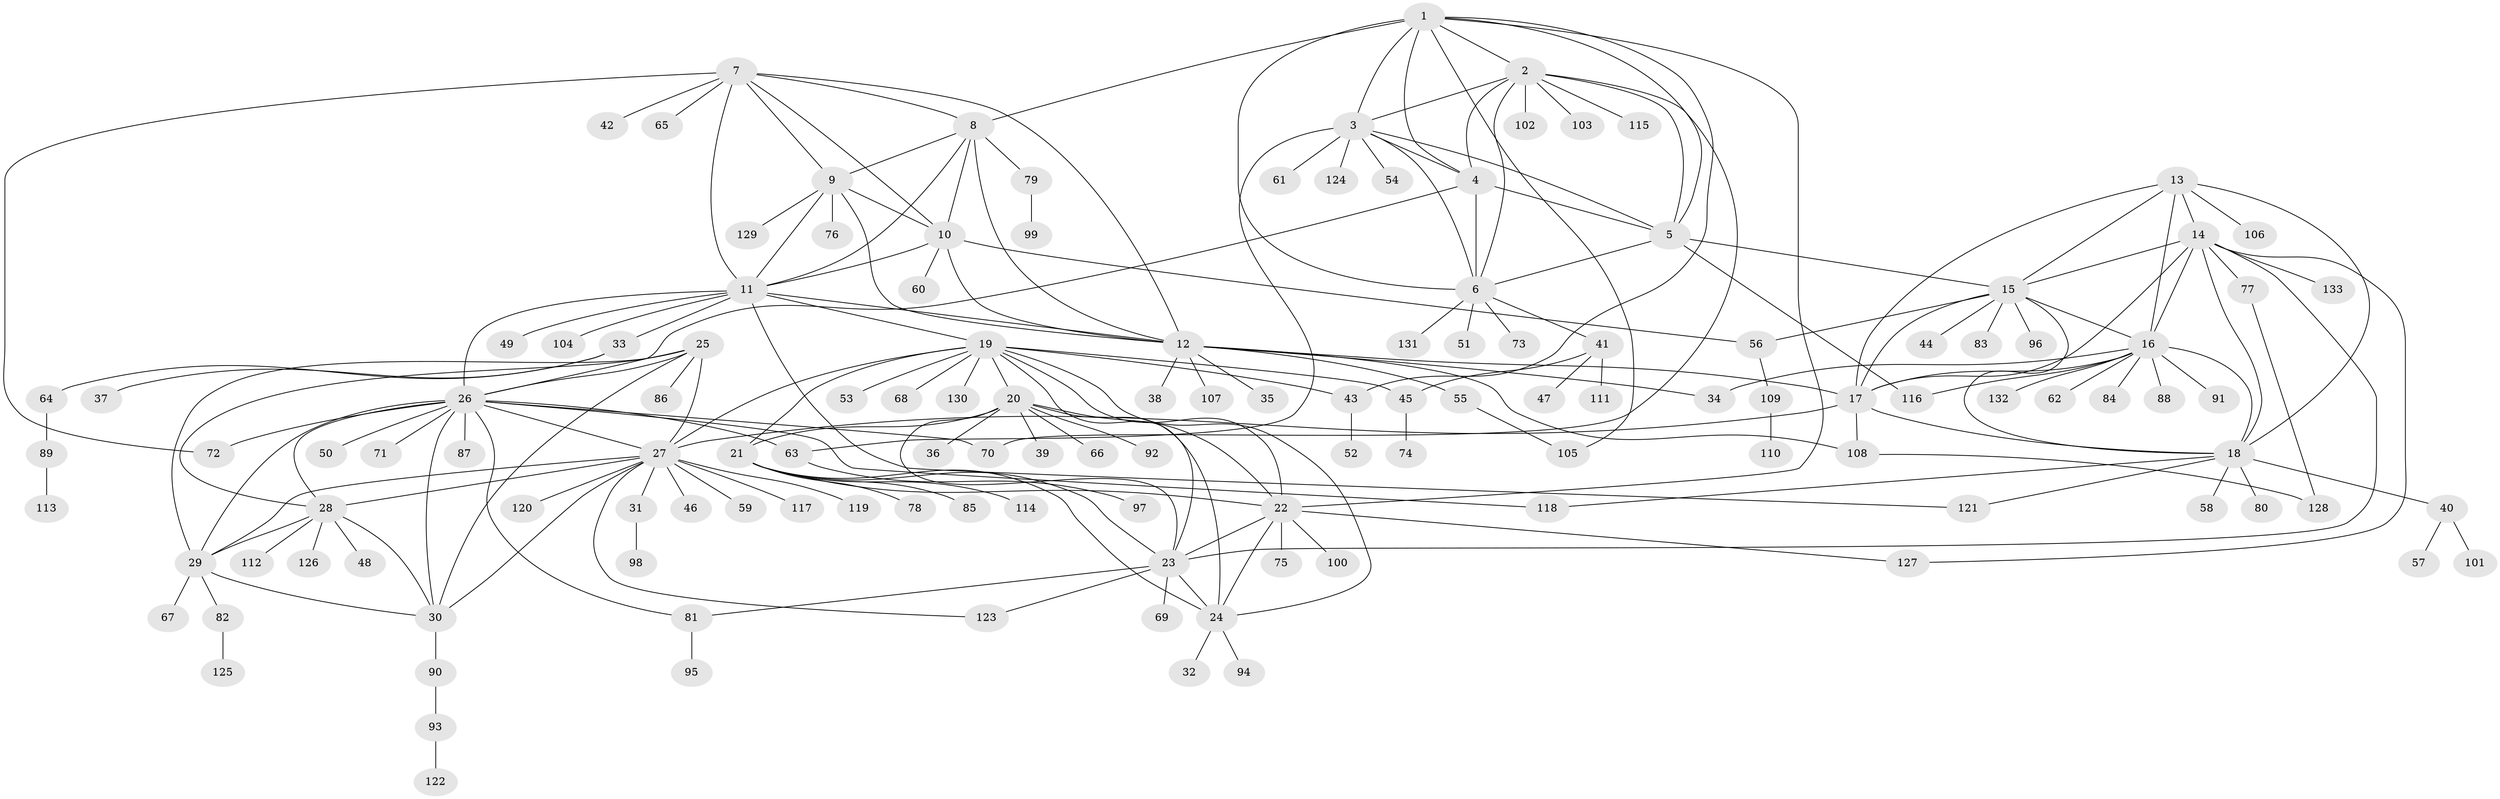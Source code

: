 // Generated by graph-tools (version 1.1) at 2025/37/03/09/25 02:37:14]
// undirected, 133 vertices, 204 edges
graph export_dot {
graph [start="1"]
  node [color=gray90,style=filled];
  1;
  2;
  3;
  4;
  5;
  6;
  7;
  8;
  9;
  10;
  11;
  12;
  13;
  14;
  15;
  16;
  17;
  18;
  19;
  20;
  21;
  22;
  23;
  24;
  25;
  26;
  27;
  28;
  29;
  30;
  31;
  32;
  33;
  34;
  35;
  36;
  37;
  38;
  39;
  40;
  41;
  42;
  43;
  44;
  45;
  46;
  47;
  48;
  49;
  50;
  51;
  52;
  53;
  54;
  55;
  56;
  57;
  58;
  59;
  60;
  61;
  62;
  63;
  64;
  65;
  66;
  67;
  68;
  69;
  70;
  71;
  72;
  73;
  74;
  75;
  76;
  77;
  78;
  79;
  80;
  81;
  82;
  83;
  84;
  85;
  86;
  87;
  88;
  89;
  90;
  91;
  92;
  93;
  94;
  95;
  96;
  97;
  98;
  99;
  100;
  101;
  102;
  103;
  104;
  105;
  106;
  107;
  108;
  109;
  110;
  111;
  112;
  113;
  114;
  115;
  116;
  117;
  118;
  119;
  120;
  121;
  122;
  123;
  124;
  125;
  126;
  127;
  128;
  129;
  130;
  131;
  132;
  133;
  1 -- 2;
  1 -- 3;
  1 -- 4;
  1 -- 5;
  1 -- 6;
  1 -- 8;
  1 -- 22;
  1 -- 43;
  1 -- 105;
  2 -- 3;
  2 -- 4;
  2 -- 5;
  2 -- 6;
  2 -- 70;
  2 -- 102;
  2 -- 103;
  2 -- 115;
  3 -- 4;
  3 -- 5;
  3 -- 6;
  3 -- 54;
  3 -- 61;
  3 -- 63;
  3 -- 124;
  4 -- 5;
  4 -- 6;
  4 -- 26;
  5 -- 6;
  5 -- 15;
  5 -- 116;
  6 -- 41;
  6 -- 51;
  6 -- 73;
  6 -- 131;
  7 -- 8;
  7 -- 9;
  7 -- 10;
  7 -- 11;
  7 -- 12;
  7 -- 42;
  7 -- 65;
  7 -- 72;
  8 -- 9;
  8 -- 10;
  8 -- 11;
  8 -- 12;
  8 -- 79;
  9 -- 10;
  9 -- 11;
  9 -- 12;
  9 -- 76;
  9 -- 129;
  10 -- 11;
  10 -- 12;
  10 -- 56;
  10 -- 60;
  11 -- 12;
  11 -- 19;
  11 -- 26;
  11 -- 33;
  11 -- 49;
  11 -- 104;
  11 -- 121;
  12 -- 17;
  12 -- 34;
  12 -- 35;
  12 -- 38;
  12 -- 55;
  12 -- 107;
  12 -- 108;
  13 -- 14;
  13 -- 15;
  13 -- 16;
  13 -- 17;
  13 -- 18;
  13 -- 106;
  14 -- 15;
  14 -- 16;
  14 -- 17;
  14 -- 18;
  14 -- 23;
  14 -- 77;
  14 -- 127;
  14 -- 133;
  15 -- 16;
  15 -- 17;
  15 -- 18;
  15 -- 44;
  15 -- 56;
  15 -- 83;
  15 -- 96;
  16 -- 17;
  16 -- 18;
  16 -- 34;
  16 -- 62;
  16 -- 84;
  16 -- 88;
  16 -- 91;
  16 -- 116;
  16 -- 132;
  17 -- 18;
  17 -- 27;
  17 -- 108;
  18 -- 40;
  18 -- 58;
  18 -- 80;
  18 -- 118;
  18 -- 121;
  19 -- 20;
  19 -- 21;
  19 -- 22;
  19 -- 23;
  19 -- 24;
  19 -- 27;
  19 -- 43;
  19 -- 45;
  19 -- 53;
  19 -- 68;
  19 -- 130;
  20 -- 21;
  20 -- 22;
  20 -- 23;
  20 -- 24;
  20 -- 36;
  20 -- 39;
  20 -- 66;
  20 -- 92;
  21 -- 22;
  21 -- 23;
  21 -- 24;
  21 -- 78;
  21 -- 85;
  21 -- 114;
  22 -- 23;
  22 -- 24;
  22 -- 75;
  22 -- 100;
  22 -- 127;
  23 -- 24;
  23 -- 69;
  23 -- 81;
  23 -- 123;
  24 -- 32;
  24 -- 94;
  25 -- 26;
  25 -- 27;
  25 -- 28;
  25 -- 29;
  25 -- 30;
  25 -- 86;
  26 -- 27;
  26 -- 28;
  26 -- 29;
  26 -- 30;
  26 -- 50;
  26 -- 63;
  26 -- 70;
  26 -- 71;
  26 -- 72;
  26 -- 81;
  26 -- 87;
  26 -- 118;
  27 -- 28;
  27 -- 29;
  27 -- 30;
  27 -- 31;
  27 -- 46;
  27 -- 59;
  27 -- 117;
  27 -- 119;
  27 -- 120;
  27 -- 123;
  28 -- 29;
  28 -- 30;
  28 -- 48;
  28 -- 112;
  28 -- 126;
  29 -- 30;
  29 -- 67;
  29 -- 82;
  30 -- 90;
  31 -- 98;
  33 -- 37;
  33 -- 64;
  40 -- 57;
  40 -- 101;
  41 -- 45;
  41 -- 47;
  41 -- 111;
  43 -- 52;
  45 -- 74;
  55 -- 105;
  56 -- 109;
  63 -- 97;
  64 -- 89;
  77 -- 128;
  79 -- 99;
  81 -- 95;
  82 -- 125;
  89 -- 113;
  90 -- 93;
  93 -- 122;
  108 -- 128;
  109 -- 110;
}
